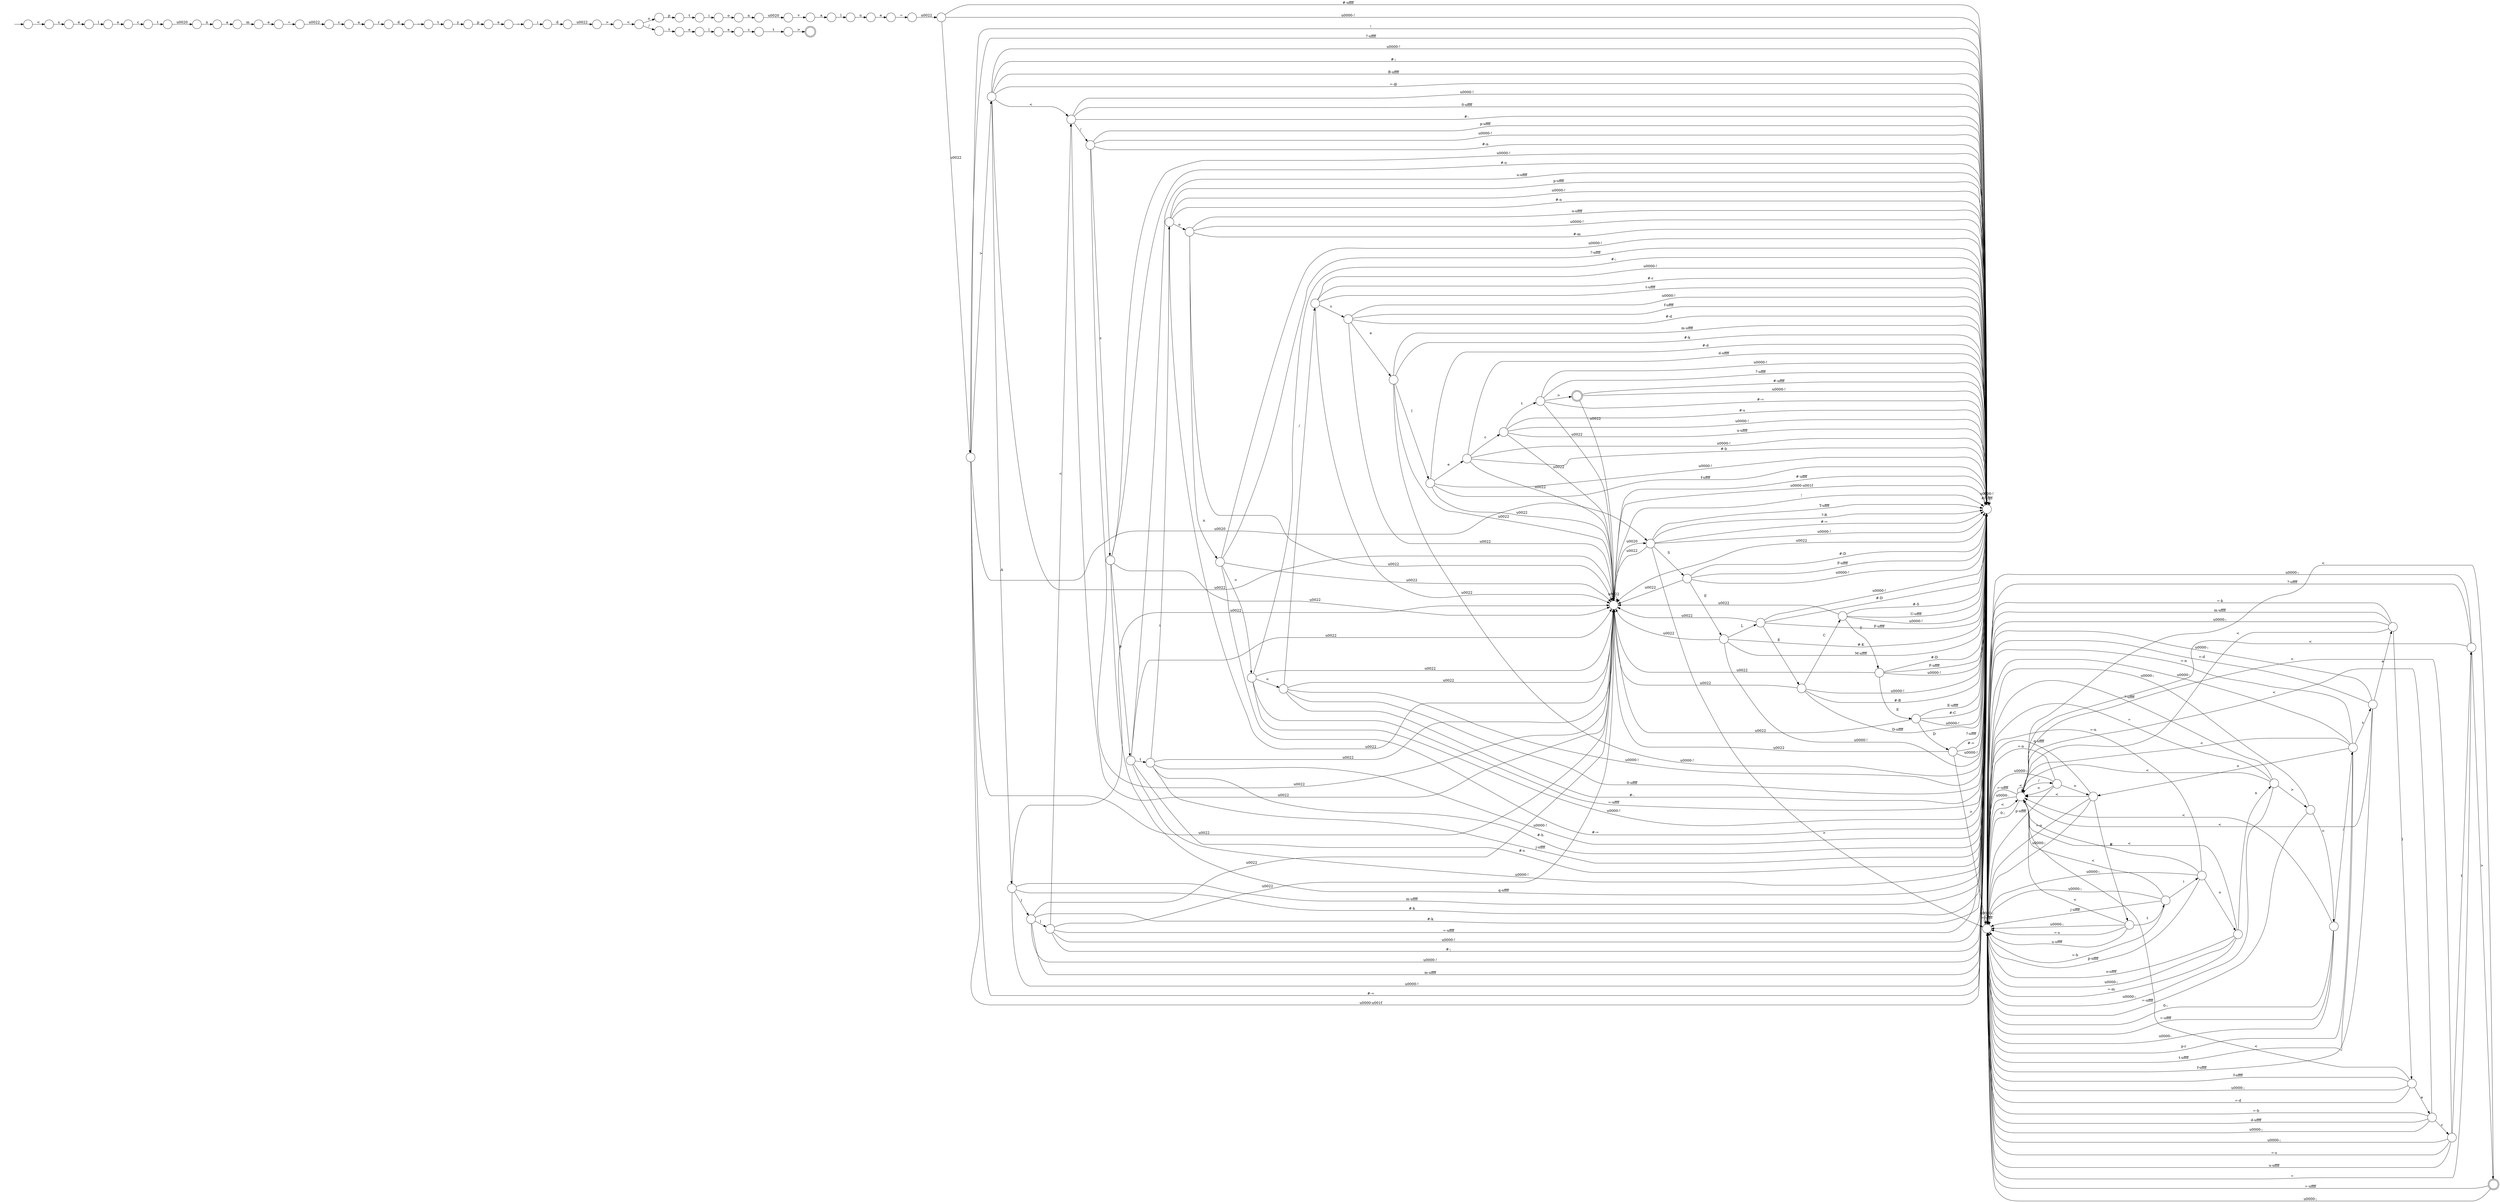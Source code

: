 digraph Automaton {
  rankdir = LR;
  0 [shape=circle,label=""];
  0 -> 103 [label="\u0022"]
  0 -> 22 [label="t"]
  0 -> 56 [label="#-s"]
  0 -> 56 [label="\u0000-!"]
  0 -> 56 [label="u-\uffff"]
  1 [shape=circle,label=""];
  1 -> 89 [label="e"]
  1 -> 11 [label="f-\uffff"]
  1 -> 11 [label="\u0000-;"]
  1 -> 4 [label="<"]
  1 -> 11 [label="=-d"]
  2 [shape=doublecircle,label=""];
  2 -> 103 [label="\u0022"]
  2 -> 56 [label="#-\uffff"]
  2 -> 56 [label="\u0000-!"]
  3 [shape=circle,label=""];
  3 -> 50 [label="e"]
  4 [shape=circle,label=""];
  4 -> 11 [label="0-;"]
  4 -> 11 [label="=-\uffff"]
  4 -> 11 [label="\u0000-."]
  4 -> 97 [label="/"]
  4 -> 4 [label="<"]
  5 [shape=circle,label=""];
  5 -> 103 [label="\u0022"]
  5 -> 56 [label="\u0000-!"]
  5 -> 56 [label="m-\uffff"]
  5 -> 42 [label="l"]
  5 -> 56 [label="#-k"]
  6 [shape=circle,label=""];
  6 -> 15 [label="\u0022"]
  7 [shape=circle,label=""];
  7 -> 90 [label="u"]
  8 [shape=circle,label=""];
  8 -> 56 [label="q-\uffff"]
  8 -> 103 [label="\u0022"]
  8 -> 56 [label="\u0000-!"]
  8 -> 19 [label="p"]
  8 -> 56 [label="#-o"]
  9 [shape=circle,label=""];
  9 -> 103 [label="\u0022"]
  9 -> 56 [label="#-D"]
  9 -> 56 [label="F-\uffff"]
  9 -> 56 [label="\u0000-!"]
  9 -> 91 [label="E"]
  10 [shape=circle,label=""];
  10 -> 41 [label="e"]
  11 [shape=circle,label=""];
  11 -> 11 [label="=-\uffff"]
  11 -> 11 [label="\u0000-;"]
  11 -> 4 [label="<"]
  12 [shape=circle,label=""];
  12 -> 69 [label=">"]
  13 [shape=circle,label=""];
  13 -> 32 [label="e"]
  13 -> 11 [label="f-\uffff"]
  13 -> 11 [label="\u0000-;"]
  13 -> 4 [label="<"]
  13 -> 11 [label="=-d"]
  14 [shape=circle,label=""];
  14 -> 47 [label=">"]
  15 [shape=circle,label=""];
  15 -> 86 [label="\u0022"]
  15 -> 56 [label="#-\uffff"]
  15 -> 56 [label="\u0000-!"]
  16 [shape=circle,label=""];
  16 -> 11 [label="p-r"]
  16 -> 1 [label="s"]
  16 -> 11 [label="t-\uffff"]
  16 -> 11 [label="=-n"]
  16 -> 11 [label="\u0000-;"]
  16 -> 4 [label="<"]
  16 -> 80 [label="o"]
  17 [shape=circle,label=""];
  17 -> 103 [label="\u0022"]
  17 -> 56 [label="\u0000-!"]
  17 -> 56 [label="#-K"]
  17 -> 9 [label="L"]
  17 -> 56 [label="M-\uffff"]
  18 [shape=circle,label=""];
  18 -> 48 [label="e"]
  19 [shape=circle,label=""];
  19 -> 103 [label="\u0022"]
  19 -> 55 [label="t"]
  19 -> 56 [label="#-s"]
  19 -> 56 [label="\u0000-!"]
  19 -> 56 [label="u-\uffff"]
  20 [shape=circle,label=""];
  20 -> 18 [label="m"]
  21 [shape=circle,label=""];
  21 -> 7 [label="l"]
  22 [shape=circle,label=""];
  22 -> 103 [label="\u0022"]
  22 -> 56 [label="#-="]
  22 -> 56 [label="\u0000-!"]
  22 -> 2 [label=">"]
  22 -> 56 [label="?-\uffff"]
  23 [shape=circle,label=""];
  23 -> 103 [label="\u0022"]
  23 -> 5 [label="A"]
  23 -> 56 [label="\u0000-!"]
  23 -> 56 [label="#-;"]
  23 -> 56 [label="B-\uffff"]
  23 -> 56 [label="=-@"]
  23 -> 72 [label="<"]
  24 [shape=circle,label=""];
  24 -> 103 [label="\u0022"]
  24 -> 56 [label="=-\uffff"]
  24 -> 56 [label="\u0000-!"]
  24 -> 56 [label="#-;"]
  24 -> 66 [label="<"]
  25 [shape=circle,label=""];
  25 -> 21 [label="a"]
  26 [shape=circle,label=""];
  26 -> 60 [label="e"]
  27 [shape=circle,label=""];
  27 -> 11 [label="p-\uffff"]
  27 -> 11 [label="=-n"]
  27 -> 11 [label="\u0000-;"]
  27 -> 4 [label="<"]
  27 -> 31 [label="o"]
  28 [shape=circle,label=""];
  28 -> 11 [label="="]
  28 -> 81 [label=">"]
  28 -> 11 [label="\u0000-;"]
  28 -> 4 [label="<"]
  28 -> 11 [label="?-\uffff"]
  29 [shape=circle,label=""];
  29 -> 79 [label="\u0020"]
  30 [shape=circle,label=""];
  30 -> 36 [label="i"]
  31 [shape=circle,label=""];
  31 -> 94 [label="n"]
  31 -> 11 [label="o-\uffff"]
  31 -> 11 [label="\u0000-;"]
  31 -> 4 [label="<"]
  31 -> 11 [label="=-m"]
  32 [shape=circle,label=""];
  32 -> 53 [label="c"]
  32 -> 11 [label="=-b"]
  32 -> 11 [label="d-\uffff"]
  32 -> 11 [label="\u0000-;"]
  32 -> 4 [label="<"]
  33 [shape=circle,label=""];
  33 -> 25 [label="v"]
  34 [shape=circle,label=""];
  34 -> 103 [label="\u0022"]
  34 -> 44 [label="D"]
  34 -> 56 [label="\u0000-!"]
  34 -> 56 [label="E-\uffff"]
  34 -> 56 [label="#-C"]
  35 [shape=circle,label=""];
  35 -> 65 [label="a"]
  36 [shape=circle,label=""];
  36 -> 70 [label="d"]
  37 [shape=circle,label=""];
  37 -> 103 [label="\u0022"]
  37 -> 56 [label="?-R"]
  37 -> 56 [label="#-="]
  37 -> 56 [label="\u0000-!"]
  37 -> 40 [label="S"]
  37 -> 11 [label=">"]
  37 -> 56 [label="T-\uffff"]
  38 [shape=circle,label=""];
  38 -> 6 [label="="]
  39 [shape=circle,label=""];
  39 -> 57 [label="p"]
  40 [shape=circle,label=""];
  40 -> 103 [label="\u0022"]
  40 -> 56 [label="#-D"]
  40 -> 56 [label="F-\uffff"]
  40 -> 56 [label="\u0000-!"]
  40 -> 17 [label="E"]
  41 [shape=circle,label=""];
  41 -> 64 [label="l"]
  42 [shape=circle,label=""];
  42 -> 103 [label="\u0022"]
  42 -> 56 [label="\u0000-!"]
  42 -> 56 [label="m-\uffff"]
  42 -> 100 [label="l"]
  42 -> 56 [label="#-k"]
  43 [shape=circle,label=""];
  43 -> 101 [label="c"]
  44 [shape=circle,label=""];
  44 -> 103 [label="\u0022"]
  44 -> 56 [label="#-="]
  44 -> 56 [label="\u0000-!"]
  44 -> 11 [label=">"]
  44 -> 56 [label="?-\uffff"]
  45 [shape=circle,label=""];
  45 -> 20 [label="a"]
  46 [shape=circle,label=""];
  46 -> 67 [label="o"]
  47 [shape=circle,label=""];
  47 -> 61 [label="<"]
  48 [shape=circle,label=""];
  48 -> 74 [label="="]
  49 [shape=circle,label=""];
  49 -> 10 [label="s"]
  50 [shape=circle,label=""];
  50 -> 95 [label="c"]
  51 [shape=circle,label=""];
  51 -> 103 [label="\u0022"]
  51 -> 56 [label="\u0000-!"]
  51 -> 56 [label="m-\uffff"]
  51 -> 59 [label="l"]
  51 -> 56 [label="#-k"]
  52 [shape=circle,label=""];
  52 -> 26 [label="p"]
  53 [shape=circle,label=""];
  53 -> 28 [label="t"]
  53 -> 11 [label="u-\uffff"]
  53 -> 11 [label="\u0000-;"]
  53 -> 4 [label="<"]
  53 -> 11 [label="=-s"]
  54 [shape=circle,label=""];
  54 -> 75 [label="t"]
  55 [shape=circle,label=""];
  55 -> 103 [label="\u0022"]
  55 -> 56 [label="\u0000-!"]
  55 -> 104 [label="i"]
  55 -> 56 [label="#-h"]
  55 -> 56 [label="j-\uffff"]
  56 [shape=circle,label=""];
  56 -> 103 [label="\u0022"]
  56 -> 56 [label="#-\uffff"]
  56 -> 56 [label="\u0000-!"]
  57 [shape=circle,label=""];
  57 -> 77 [label="t"]
  58 [shape=circle,label=""];
  58 -> 84 [label="t"]
  58 -> 11 [label="u-\uffff"]
  58 -> 11 [label="\u0000-;"]
  58 -> 4 [label="<"]
  58 -> 11 [label="=-s"]
  59 [shape=circle,label=""];
  59 -> 103 [label="\u0022"]
  59 -> 76 [label="e"]
  59 -> 56 [label="\u0000-!"]
  59 -> 56 [label="f-\uffff"]
  59 -> 56 [label="#-d"]
  60 [shape=circle,label=""];
  60 -> 30 [label="_"]
  61 [shape=circle,label=""];
  61 -> 71 [label="/"]
  61 -> 39 [label="o"]
  62 [shape=circle,label=""];
  62 -> 103 [label="\u0022"]
  62 -> 56 [label="\u0000-!"]
  62 -> 51 [label="e"]
  62 -> 56 [label="f-\uffff"]
  62 -> 56 [label="#-d"]
  63 [shape=circle,label=""];
  63 -> 103 [label="\u0022"]
  63 -> 56 [label="p-\uffff"]
  63 -> 56 [label="\u0000-!"]
  63 -> 56 [label="#-n"]
  63 -> 8 [label="o"]
  64 [shape=circle,label=""];
  64 -> 43 [label="e"]
  65 [shape=circle,label=""];
  65 -> 96 [label="r"]
  66 [shape=circle,label=""];
  66 -> 103 [label="\u0022"]
  66 -> 85 [label="/"]
  66 -> 56 [label="\u0000-!"]
  66 -> 56 [label="0-\uffff"]
  66 -> 56 [label="#-."]
  67 [shape=circle,label=""];
  67 -> 92 [label="n"]
  68 [shape=circle,label=""];
  68 -> 103 [label="\u0022"]
  68 -> 56 [label="#-="]
  68 -> 56 [label="\u0000-!"]
  68 -> 24 [label=">"]
  68 -> 56 [label="?-\uffff"]
  69 [shape=doublecircle,label=""];
  70 [shape=circle,label=""];
  70 -> 14 [label="\u0022"]
  71 [shape=circle,label=""];
  71 -> 73 [label="s"]
  72 [shape=circle,label=""];
  72 -> 103 [label="\u0022"]
  72 -> 63 [label="/"]
  72 -> 56 [label="\u0000-!"]
  72 -> 56 [label="0-\uffff"]
  72 -> 56 [label="#-."]
  73 [shape=circle,label=""];
  73 -> 102 [label="e"]
  74 [shape=circle,label=""];
  74 -> 93 [label="\u0022"]
  75 [shape=circle,label=""];
  75 -> 52 [label="y"]
  76 [shape=circle,label=""];
  76 -> 103 [label="\u0022"]
  76 -> 0 [label="c"]
  76 -> 56 [label="\u0000-!"]
  76 -> 56 [label="#-b"]
  76 -> 56 [label="d-\uffff"]
  77 [shape=circle,label=""];
  77 -> 46 [label="i"]
  78 [shape=circle,label=""];
  78 -> 11 [label="=-\uffff"]
  78 -> 11 [label="\u0000-;"]
  78 -> 98 [label="<"]
  79 [shape=circle,label=""];
  79 -> 45 [label="n"]
  80 [shape=circle,label=""];
  80 -> 11 [label="q-\uffff"]
  80 -> 58 [label="p"]
  80 -> 11 [label="=-o"]
  80 -> 11 [label="\u0000-;"]
  80 -> 4 [label="<"]
  81 [shape=doublecircle,label=""];
  81 -> 11 [label="=-\uffff"]
  81 -> 11 [label="\u0000-;"]
  81 -> 4 [label="<"]
  82 [shape=circle,label=""];
  82 -> 68 [label="n"]
  82 -> 103 [label="\u0022"]
  82 -> 56 [label="o-\uffff"]
  82 -> 56 [label="\u0000-!"]
  82 -> 56 [label="#-m"]
  83 [shape=circle,label=""];
  initial [shape=plaintext,label=""];
  initial -> 83
  83 -> 49 [label="<"]
  84 [shape=circle,label=""];
  84 -> 27 [label="i"]
  84 -> 11 [label="=-h"]
  84 -> 11 [label="\u0000-;"]
  84 -> 4 [label="<"]
  84 -> 11 [label="j-\uffff"]
  85 [shape=circle,label=""];
  85 -> 103 [label="\u0022"]
  85 -> 56 [label="\u0000-!"]
  85 -> 56 [label="#-r"]
  85 -> 62 [label="s"]
  85 -> 56 [label="t-\uffff"]
  86 [shape=circle,label=""];
  86 -> 103 [label="\u0022"]
  86 -> 56 [label="#-="]
  86 -> 23 [label=">"]
  86 -> 56 [label="\u0000-\u001f"]
  86 -> 37 [label="\u0020"]
  86 -> 56 [label="!"]
  86 -> 56 [label="?-\uffff"]
  87 [shape=circle,label=""];
  87 -> 54 [label="_"]
  88 [shape=circle,label=""];
  88 -> 103 [label="\u0022"]
  88 -> 56 [label="#-D"]
  88 -> 56 [label="F-\uffff"]
  88 -> 56 [label="\u0000-!"]
  88 -> 34 [label="E"]
  89 [shape=circle,label=""];
  89 -> 11 [label="=-k"]
  89 -> 11 [label="m-\uffff"]
  89 -> 13 [label="l"]
  89 -> 11 [label="\u0000-;"]
  89 -> 4 [label="<"]
  90 [shape=circle,label=""];
  90 -> 38 [label="e"]
  91 [shape=circle,label=""];
  91 -> 103 [label="\u0022"]
  91 -> 56 [label="\u0000-!"]
  91 -> 99 [label="C"]
  91 -> 56 [label="#-B"]
  91 -> 56 [label="D-\uffff"]
  92 [shape=circle,label=""];
  92 -> 33 [label="\u0020"]
  93 [shape=circle,label=""];
  93 -> 35 [label="c"]
  94 [shape=circle,label=""];
  94 -> 11 [label="="]
  94 -> 78 [label=">"]
  94 -> 11 [label="\u0000-;"]
  94 -> 4 [label="<"]
  94 -> 11 [label="?-\uffff"]
  95 [shape=circle,label=""];
  95 -> 12 [label="t"]
  96 [shape=circle,label=""];
  96 -> 87 [label="d"]
  97 [shape=circle,label=""];
  97 -> 11 [label="p-\uffff"]
  97 -> 11 [label="=-n"]
  97 -> 11 [label="\u0000-;"]
  97 -> 4 [label="<"]
  97 -> 80 [label="o"]
  98 [shape=circle,label=""];
  98 -> 11 [label="0-;"]
  98 -> 11 [label="=-\uffff"]
  98 -> 11 [label="\u0000-."]
  98 -> 16 [label="/"]
  98 -> 4 [label="<"]
  99 [shape=circle,label=""];
  99 -> 103 [label="\u0022"]
  99 -> 56 [label="\u0000-!"]
  99 -> 88 [label="T"]
  99 -> 56 [label="#-S"]
  99 -> 56 [label="U-\uffff"]
  100 [shape=circle,label=""];
  100 -> 103 [label="\u0022"]
  100 -> 56 [label="=-\uffff"]
  100 -> 56 [label="\u0000-!"]
  100 -> 56 [label="#-;"]
  100 -> 72 [label="<"]
  101 [shape=circle,label=""];
  101 -> 29 [label="t"]
  102 [shape=circle,label=""];
  102 -> 3 [label="l"]
  103 [shape=circle,label=""];
  103 -> 103 [label="\u0022"]
  103 -> 56 [label="#-\uffff"]
  103 -> 56 [label="\u0000-\u001f"]
  103 -> 37 [label="\u0020"]
  103 -> 56 [label="!"]
  104 [shape=circle,label=""];
  104 -> 103 [label="\u0022"]
  104 -> 56 [label="p-\uffff"]
  104 -> 56 [label="\u0000-!"]
  104 -> 56 [label="#-n"]
  104 -> 82 [label="o"]
}

